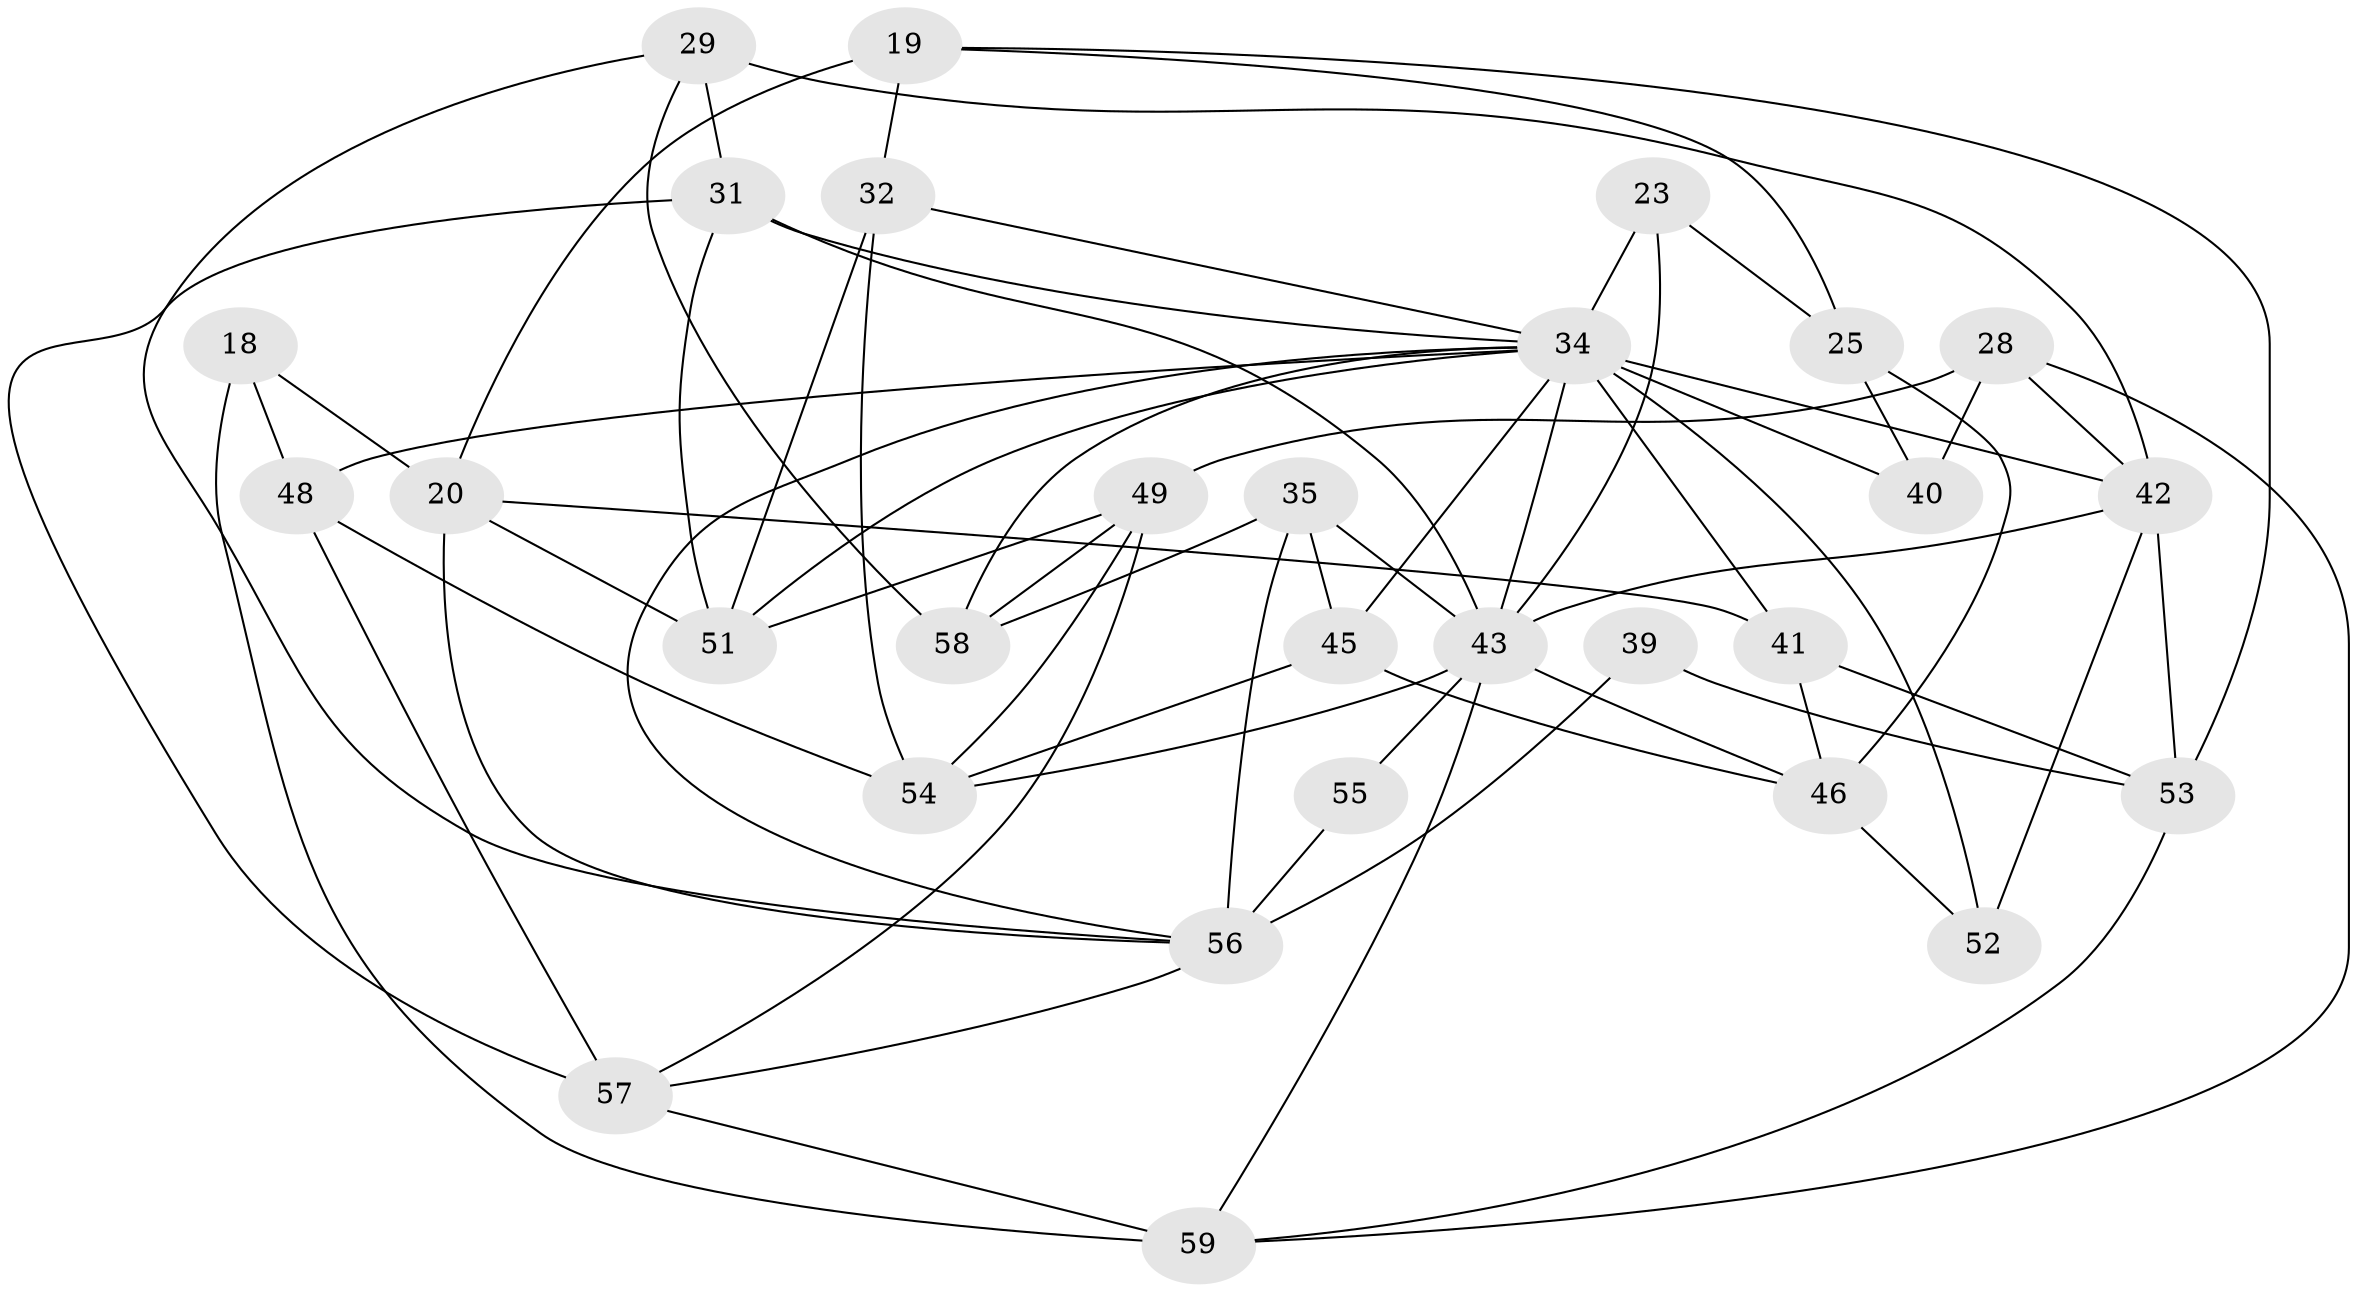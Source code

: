 // original degree distribution, {4: 1.0}
// Generated by graph-tools (version 1.1) at 2025/56/03/09/25 04:56:52]
// undirected, 29 vertices, 68 edges
graph export_dot {
graph [start="1"]
  node [color=gray90,style=filled];
  18;
  19;
  20 [super="+7"];
  23;
  25;
  28 [super="+11"];
  29;
  31 [super="+30"];
  32 [super="+5"];
  34 [super="+24+33"];
  35;
  39;
  40;
  41;
  42 [super="+8+22"];
  43 [super="+26+38"];
  45;
  46 [super="+37"];
  48;
  49 [super="+21"];
  51 [super="+36"];
  52 [super="+50"];
  53 [super="+15"];
  54 [super="+44"];
  55;
  56 [super="+2+9+47"];
  57 [super="+3"];
  58;
  59 [super="+6"];
  18 -- 59 [weight=2];
  18 -- 48;
  18 -- 20;
  19 -- 53;
  19 -- 20;
  19 -- 25;
  19 -- 32;
  20 -- 56 [weight=2];
  20 -- 41;
  20 -- 51;
  23 -- 25;
  23 -- 43;
  23 -- 34 [weight=2];
  25 -- 40;
  25 -- 46;
  28 -- 49 [weight=2];
  28 -- 40;
  28 -- 42 [weight=2];
  28 -- 59;
  29 -- 56;
  29 -- 58;
  29 -- 31;
  29 -- 42;
  31 -- 43;
  31 -- 57 [weight=2];
  31 -- 34;
  31 -- 51;
  32 -- 54 [weight=2];
  32 -- 51 [weight=2];
  32 -- 34;
  34 -- 51;
  34 -- 56 [weight=3];
  34 -- 48;
  34 -- 52 [weight=3];
  34 -- 40 [weight=2];
  34 -- 42;
  34 -- 41;
  34 -- 43 [weight=2];
  34 -- 45;
  34 -- 58;
  35 -- 45;
  35 -- 58;
  35 -- 56;
  35 -- 43;
  39 -- 53 [weight=2];
  39 -- 56 [weight=2];
  41 -- 46;
  41 -- 53;
  42 -- 43 [weight=2];
  42 -- 53;
  42 -- 52;
  43 -- 55 [weight=2];
  43 -- 59;
  43 -- 46;
  43 -- 54;
  45 -- 54;
  45 -- 46;
  46 -- 52 [weight=2];
  48 -- 54;
  48 -- 57;
  49 -- 57;
  49 -- 51;
  49 -- 58;
  49 -- 54;
  53 -- 59;
  55 -- 56 [weight=2];
  56 -- 57;
  57 -- 59;
}
